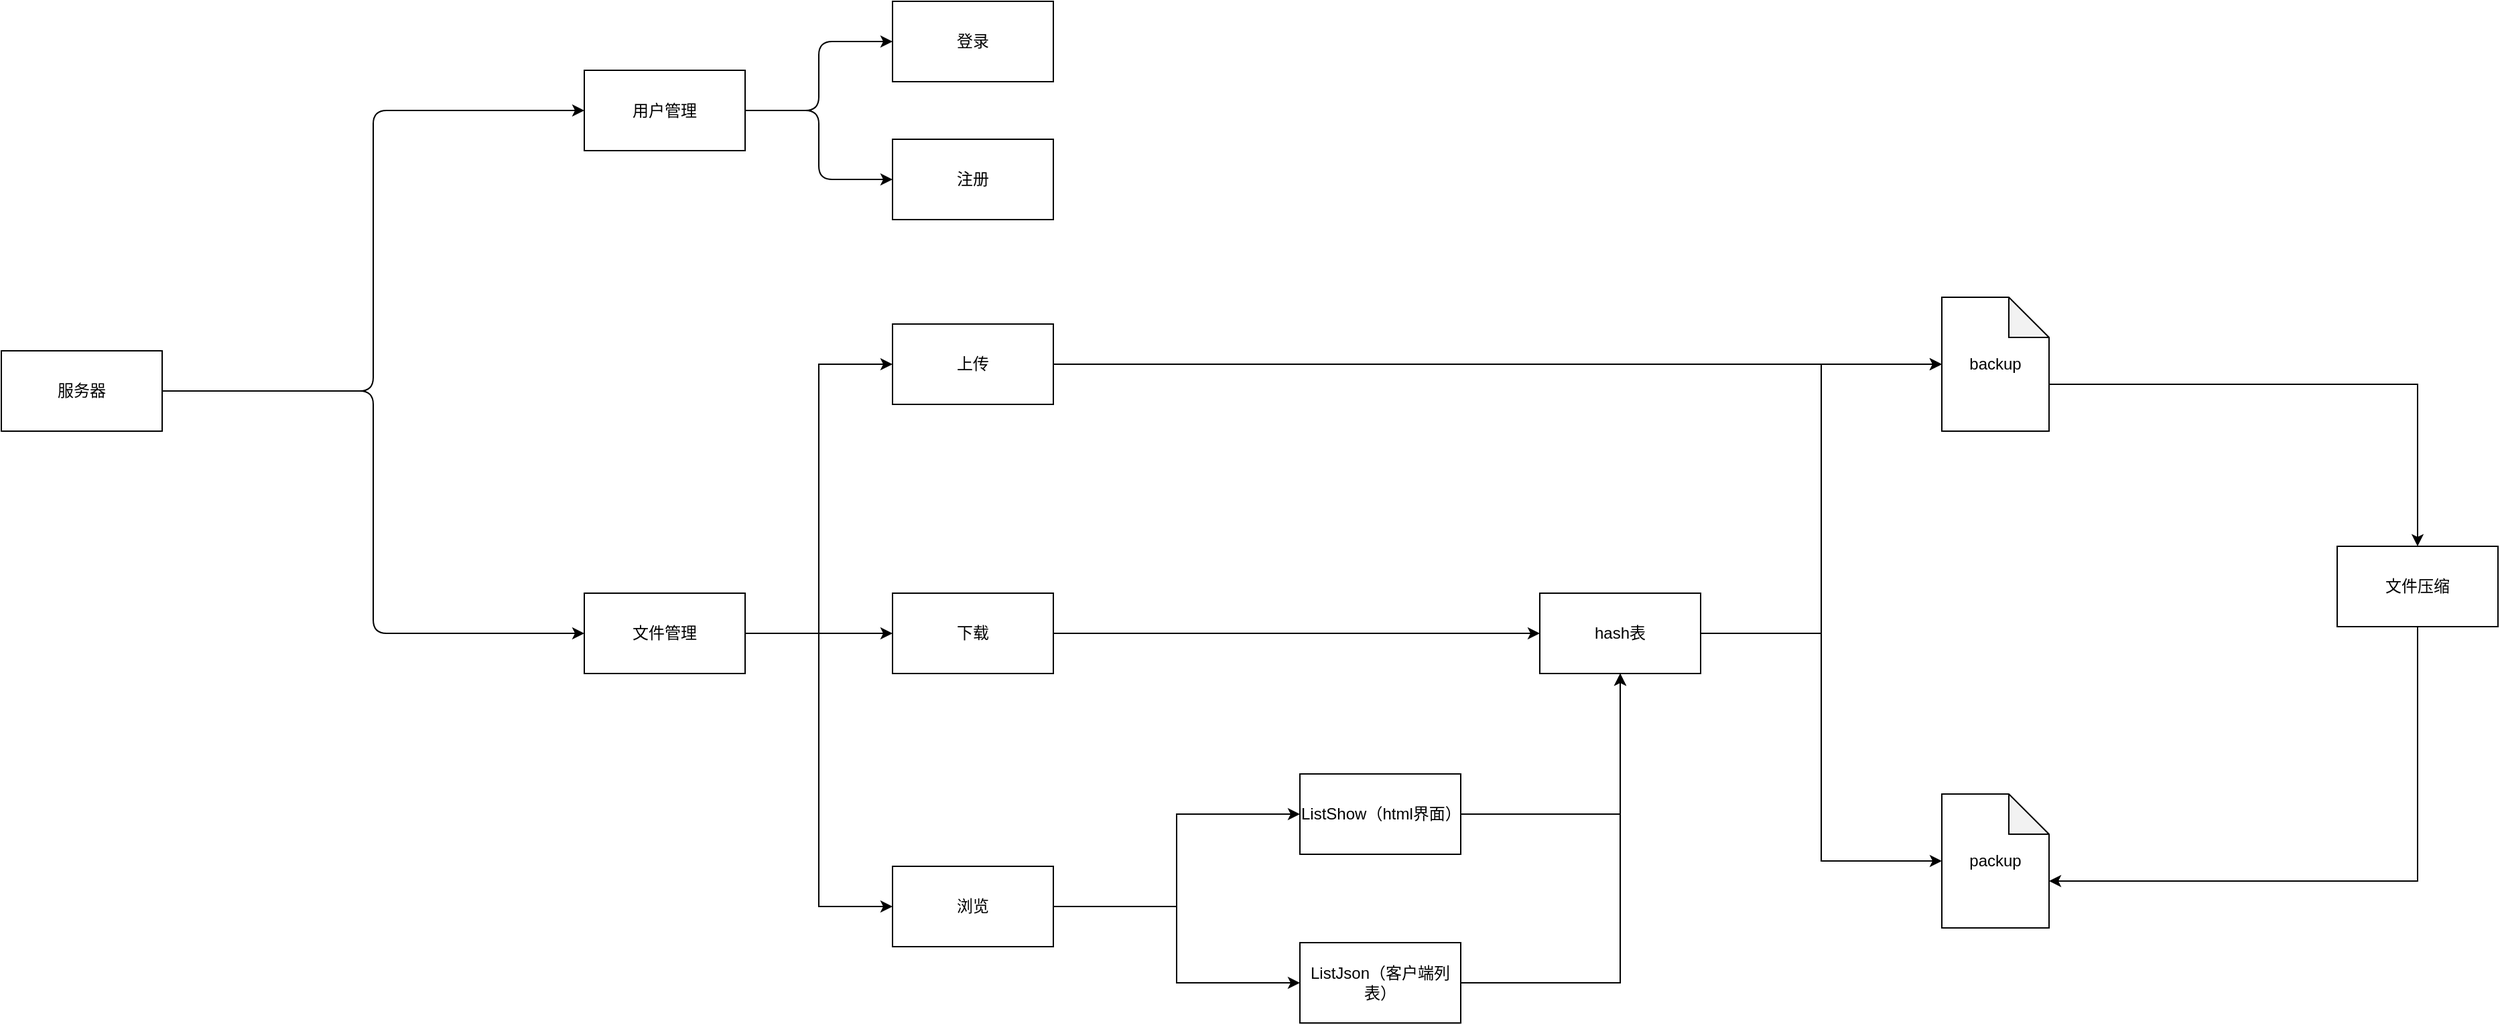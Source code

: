 <mxfile version="27.0.6">
  <diagram name="第 1 页" id="tK_2oWleVy4g6x_5Zqby">
    <mxGraphModel dx="1426" dy="789" grid="0" gridSize="10" guides="1" tooltips="1" connect="1" arrows="1" fold="1" page="0" pageScale="1" pageWidth="827" pageHeight="1169" background="none" math="0" shadow="0">
      <root>
        <mxCell id="0" />
        <mxCell id="1" parent="0" />
        <mxCell id="LxozaB-qy3NKo2jxEyTn-5" style="edgeStyle=orthogonalEdgeStyle;rounded=0;orthogonalLoop=1;jettySize=auto;html=1;exitX=1;exitY=0.5;exitDx=0;exitDy=0;entryX=0;entryY=0.5;entryDx=0;entryDy=0;labelBackgroundColor=none;fontColor=default;" parent="1" source="jk0PdW6aofTsd9n1ftW8-2" target="LxozaB-qy3NKo2jxEyTn-2" edge="1">
          <mxGeometry relative="1" as="geometry" />
        </mxCell>
        <mxCell id="LxozaB-qy3NKo2jxEyTn-6" style="edgeStyle=orthogonalEdgeStyle;rounded=0;orthogonalLoop=1;jettySize=auto;html=1;entryX=0;entryY=0.5;entryDx=0;entryDy=0;labelBackgroundColor=none;fontColor=default;exitX=1;exitY=0.5;exitDx=0;exitDy=0;" parent="1" source="jk0PdW6aofTsd9n1ftW8-2" target="LxozaB-qy3NKo2jxEyTn-3" edge="1">
          <mxGeometry relative="1" as="geometry">
            <mxPoint x="412" y="374" as="sourcePoint" />
          </mxGeometry>
        </mxCell>
        <mxCell id="LxozaB-qy3NKo2jxEyTn-7" style="edgeStyle=orthogonalEdgeStyle;rounded=0;orthogonalLoop=1;jettySize=auto;html=1;exitX=1;exitY=0.5;exitDx=0;exitDy=0;entryX=0;entryY=0.5;entryDx=0;entryDy=0;labelBackgroundColor=none;fontColor=default;" parent="1" source="jk0PdW6aofTsd9n1ftW8-2" target="LxozaB-qy3NKo2jxEyTn-4" edge="1">
          <mxGeometry relative="1" as="geometry" />
        </mxCell>
        <mxCell id="jk0PdW6aofTsd9n1ftW8-18" style="edgeStyle=orthogonalEdgeStyle;orthogonalLoop=1;jettySize=auto;html=1;exitX=1;exitY=0.5;exitDx=0;exitDy=0;entryX=0;entryY=0.5;entryDx=0;entryDy=0;" edge="1" parent="1" source="LxozaB-qy3NKo2jxEyTn-1" target="jk0PdW6aofTsd9n1ftW8-1">
          <mxGeometry relative="1" as="geometry" />
        </mxCell>
        <mxCell id="jk0PdW6aofTsd9n1ftW8-19" style="edgeStyle=orthogonalEdgeStyle;orthogonalLoop=1;jettySize=auto;html=1;exitX=1;exitY=0.5;exitDx=0;exitDy=0;entryX=0;entryY=0.5;entryDx=0;entryDy=0;" edge="1" parent="1" source="LxozaB-qy3NKo2jxEyTn-1" target="jk0PdW6aofTsd9n1ftW8-2">
          <mxGeometry relative="1" as="geometry" />
        </mxCell>
        <mxCell id="LxozaB-qy3NKo2jxEyTn-1" value="服务器" style="rounded=0;whiteSpace=wrap;html=1;labelBackgroundColor=none;" parent="1" vertex="1">
          <mxGeometry x="9" y="264" width="120" height="60" as="geometry" />
        </mxCell>
        <mxCell id="LxozaB-qy3NKo2jxEyTn-2" value="上传" style="rounded=0;whiteSpace=wrap;html=1;labelBackgroundColor=none;" parent="1" vertex="1">
          <mxGeometry x="674" y="244" width="120" height="60" as="geometry" />
        </mxCell>
        <mxCell id="LxozaB-qy3NKo2jxEyTn-19" style="edgeStyle=orthogonalEdgeStyle;rounded=0;orthogonalLoop=1;jettySize=auto;html=1;exitX=1;exitY=0.5;exitDx=0;exitDy=0;entryX=0;entryY=0.5;entryDx=0;entryDy=0;labelBackgroundColor=none;fontColor=default;" parent="1" source="LxozaB-qy3NKo2jxEyTn-3" target="LxozaB-qy3NKo2jxEyTn-18" edge="1">
          <mxGeometry relative="1" as="geometry" />
        </mxCell>
        <mxCell id="LxozaB-qy3NKo2jxEyTn-3" value="下载" style="rounded=0;whiteSpace=wrap;html=1;labelBackgroundColor=none;" parent="1" vertex="1">
          <mxGeometry x="674" y="445" width="120" height="60" as="geometry" />
        </mxCell>
        <mxCell id="LxozaB-qy3NKo2jxEyTn-10" style="edgeStyle=orthogonalEdgeStyle;rounded=0;orthogonalLoop=1;jettySize=auto;html=1;exitX=1;exitY=0.5;exitDx=0;exitDy=0;entryX=0;entryY=0.5;entryDx=0;entryDy=0;labelBackgroundColor=none;fontColor=default;" parent="1" source="LxozaB-qy3NKo2jxEyTn-4" target="LxozaB-qy3NKo2jxEyTn-8" edge="1">
          <mxGeometry relative="1" as="geometry" />
        </mxCell>
        <mxCell id="LxozaB-qy3NKo2jxEyTn-11" style="edgeStyle=orthogonalEdgeStyle;rounded=0;orthogonalLoop=1;jettySize=auto;html=1;exitX=1;exitY=0.5;exitDx=0;exitDy=0;entryX=0;entryY=0.5;entryDx=0;entryDy=0;labelBackgroundColor=none;fontColor=default;" parent="1" source="LxozaB-qy3NKo2jxEyTn-4" target="LxozaB-qy3NKo2jxEyTn-9" edge="1">
          <mxGeometry relative="1" as="geometry" />
        </mxCell>
        <mxCell id="LxozaB-qy3NKo2jxEyTn-4" value="浏览" style="rounded=0;whiteSpace=wrap;html=1;labelBackgroundColor=none;" parent="1" vertex="1">
          <mxGeometry x="674" y="649" width="120" height="60" as="geometry" />
        </mxCell>
        <mxCell id="LxozaB-qy3NKo2jxEyTn-23" style="edgeStyle=orthogonalEdgeStyle;rounded=0;orthogonalLoop=1;jettySize=auto;html=1;exitX=1;exitY=0.5;exitDx=0;exitDy=0;entryX=0.5;entryY=1;entryDx=0;entryDy=0;labelBackgroundColor=none;fontColor=default;" parent="1" source="LxozaB-qy3NKo2jxEyTn-8" target="LxozaB-qy3NKo2jxEyTn-18" edge="1">
          <mxGeometry relative="1" as="geometry" />
        </mxCell>
        <mxCell id="LxozaB-qy3NKo2jxEyTn-8" value="ListShow（html界面）" style="rounded=0;whiteSpace=wrap;html=1;labelBackgroundColor=none;" parent="1" vertex="1">
          <mxGeometry x="978" y="580" width="120" height="60" as="geometry" />
        </mxCell>
        <mxCell id="LxozaB-qy3NKo2jxEyTn-24" style="edgeStyle=orthogonalEdgeStyle;rounded=0;orthogonalLoop=1;jettySize=auto;html=1;exitX=1;exitY=0.5;exitDx=0;exitDy=0;entryX=0.5;entryY=1;entryDx=0;entryDy=0;labelBackgroundColor=none;fontColor=default;" parent="1" source="LxozaB-qy3NKo2jxEyTn-9" target="LxozaB-qy3NKo2jxEyTn-18" edge="1">
          <mxGeometry relative="1" as="geometry" />
        </mxCell>
        <mxCell id="LxozaB-qy3NKo2jxEyTn-9" value="ListJson（客户端列表）" style="rounded=0;whiteSpace=wrap;html=1;labelBackgroundColor=none;" parent="1" vertex="1">
          <mxGeometry x="978" y="706" width="120" height="60" as="geometry" />
        </mxCell>
        <mxCell id="LxozaB-qy3NKo2jxEyTn-30" style="edgeStyle=orthogonalEdgeStyle;rounded=0;orthogonalLoop=1;jettySize=auto;html=1;exitX=0;exitY=0;exitDx=80;exitDy=65;exitPerimeter=0;entryX=0.5;entryY=0;entryDx=0;entryDy=0;labelBackgroundColor=none;fontColor=default;" parent="1" source="LxozaB-qy3NKo2jxEyTn-14" target="LxozaB-qy3NKo2jxEyTn-25" edge="1">
          <mxGeometry relative="1" as="geometry" />
        </mxCell>
        <mxCell id="LxozaB-qy3NKo2jxEyTn-14" value="backup" style="shape=note;whiteSpace=wrap;html=1;backgroundOutline=1;darkOpacity=0.05;labelBackgroundColor=none;rounded=0;" parent="1" vertex="1">
          <mxGeometry x="1457" y="224" width="80" height="100" as="geometry" />
        </mxCell>
        <mxCell id="LxozaB-qy3NKo2jxEyTn-15" value="packup" style="shape=note;whiteSpace=wrap;html=1;backgroundOutline=1;darkOpacity=0.05;labelBackgroundColor=none;rounded=0;" parent="1" vertex="1">
          <mxGeometry x="1457" y="595" width="80" height="100" as="geometry" />
        </mxCell>
        <mxCell id="LxozaB-qy3NKo2jxEyTn-16" style="edgeStyle=orthogonalEdgeStyle;rounded=0;orthogonalLoop=1;jettySize=auto;html=1;exitX=1;exitY=0.5;exitDx=0;exitDy=0;entryX=0;entryY=0.5;entryDx=0;entryDy=0;entryPerimeter=0;labelBackgroundColor=none;fontColor=default;" parent="1" source="LxozaB-qy3NKo2jxEyTn-2" target="LxozaB-qy3NKo2jxEyTn-14" edge="1">
          <mxGeometry relative="1" as="geometry" />
        </mxCell>
        <mxCell id="LxozaB-qy3NKo2jxEyTn-18" value="hash表" style="rounded=0;whiteSpace=wrap;html=1;labelBackgroundColor=none;" parent="1" vertex="1">
          <mxGeometry x="1157" y="445" width="120" height="60" as="geometry" />
        </mxCell>
        <mxCell id="LxozaB-qy3NKo2jxEyTn-21" style="edgeStyle=orthogonalEdgeStyle;rounded=0;orthogonalLoop=1;jettySize=auto;html=1;exitX=1;exitY=0.5;exitDx=0;exitDy=0;entryX=0;entryY=0.5;entryDx=0;entryDy=0;entryPerimeter=0;labelBackgroundColor=none;fontColor=default;" parent="1" source="LxozaB-qy3NKo2jxEyTn-18" target="LxozaB-qy3NKo2jxEyTn-15" edge="1">
          <mxGeometry relative="1" as="geometry" />
        </mxCell>
        <mxCell id="LxozaB-qy3NKo2jxEyTn-22" style="edgeStyle=orthogonalEdgeStyle;rounded=0;orthogonalLoop=1;jettySize=auto;html=1;exitX=1;exitY=0.5;exitDx=0;exitDy=0;entryX=0;entryY=0.5;entryDx=0;entryDy=0;entryPerimeter=0;labelBackgroundColor=none;fontColor=default;" parent="1" source="LxozaB-qy3NKo2jxEyTn-18" target="LxozaB-qy3NKo2jxEyTn-14" edge="1">
          <mxGeometry relative="1" as="geometry" />
        </mxCell>
        <mxCell id="LxozaB-qy3NKo2jxEyTn-25" value="文件压缩" style="rounded=0;whiteSpace=wrap;html=1;labelBackgroundColor=none;" parent="1" vertex="1">
          <mxGeometry x="1752" y="410" width="120" height="60" as="geometry" />
        </mxCell>
        <mxCell id="LxozaB-qy3NKo2jxEyTn-29" style="edgeStyle=orthogonalEdgeStyle;rounded=0;orthogonalLoop=1;jettySize=auto;html=1;exitX=0.5;exitY=1;exitDx=0;exitDy=0;entryX=0;entryY=0;entryDx=80;entryDy=65;entryPerimeter=0;labelBackgroundColor=none;fontColor=default;" parent="1" source="LxozaB-qy3NKo2jxEyTn-25" target="LxozaB-qy3NKo2jxEyTn-15" edge="1">
          <mxGeometry relative="1" as="geometry" />
        </mxCell>
        <mxCell id="jk0PdW6aofTsd9n1ftW8-9" style="edgeStyle=orthogonalEdgeStyle;orthogonalLoop=1;jettySize=auto;html=1;entryX=0;entryY=0.5;entryDx=0;entryDy=0;" edge="1" parent="1" source="jk0PdW6aofTsd9n1ftW8-1" target="jk0PdW6aofTsd9n1ftW8-7">
          <mxGeometry relative="1" as="geometry" />
        </mxCell>
        <mxCell id="jk0PdW6aofTsd9n1ftW8-10" style="edgeStyle=orthogonalEdgeStyle;orthogonalLoop=1;jettySize=auto;html=1;exitX=1;exitY=0.5;exitDx=0;exitDy=0;entryX=0;entryY=0.5;entryDx=0;entryDy=0;" edge="1" parent="1" source="jk0PdW6aofTsd9n1ftW8-1" target="jk0PdW6aofTsd9n1ftW8-8">
          <mxGeometry relative="1" as="geometry" />
        </mxCell>
        <mxCell id="jk0PdW6aofTsd9n1ftW8-1" value="用户管理" style="rounded=0;whiteSpace=wrap;html=1;labelBackgroundColor=none;" vertex="1" parent="1">
          <mxGeometry x="444" y="54.5" width="120" height="60" as="geometry" />
        </mxCell>
        <mxCell id="jk0PdW6aofTsd9n1ftW8-2" value="文件管理" style="rounded=0;whiteSpace=wrap;html=1;labelBackgroundColor=none;" vertex="1" parent="1">
          <mxGeometry x="444" y="445" width="120" height="60" as="geometry" />
        </mxCell>
        <mxCell id="jk0PdW6aofTsd9n1ftW8-7" value="登录" style="rounded=0;whiteSpace=wrap;html=1;labelBackgroundColor=none;" vertex="1" parent="1">
          <mxGeometry x="674" y="3" width="120" height="60" as="geometry" />
        </mxCell>
        <mxCell id="jk0PdW6aofTsd9n1ftW8-8" value="注册" style="rounded=0;whiteSpace=wrap;html=1;labelBackgroundColor=none;" vertex="1" parent="1">
          <mxGeometry x="674" y="106" width="120" height="60" as="geometry" />
        </mxCell>
      </root>
    </mxGraphModel>
  </diagram>
</mxfile>
